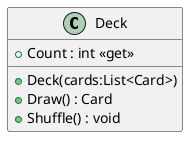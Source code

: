 @startuml
class Deck {
    + Deck(cards:List<Card>)
    + Count : int <<get>>
    + Draw() : Card
    + Shuffle() : void
}
@enduml
